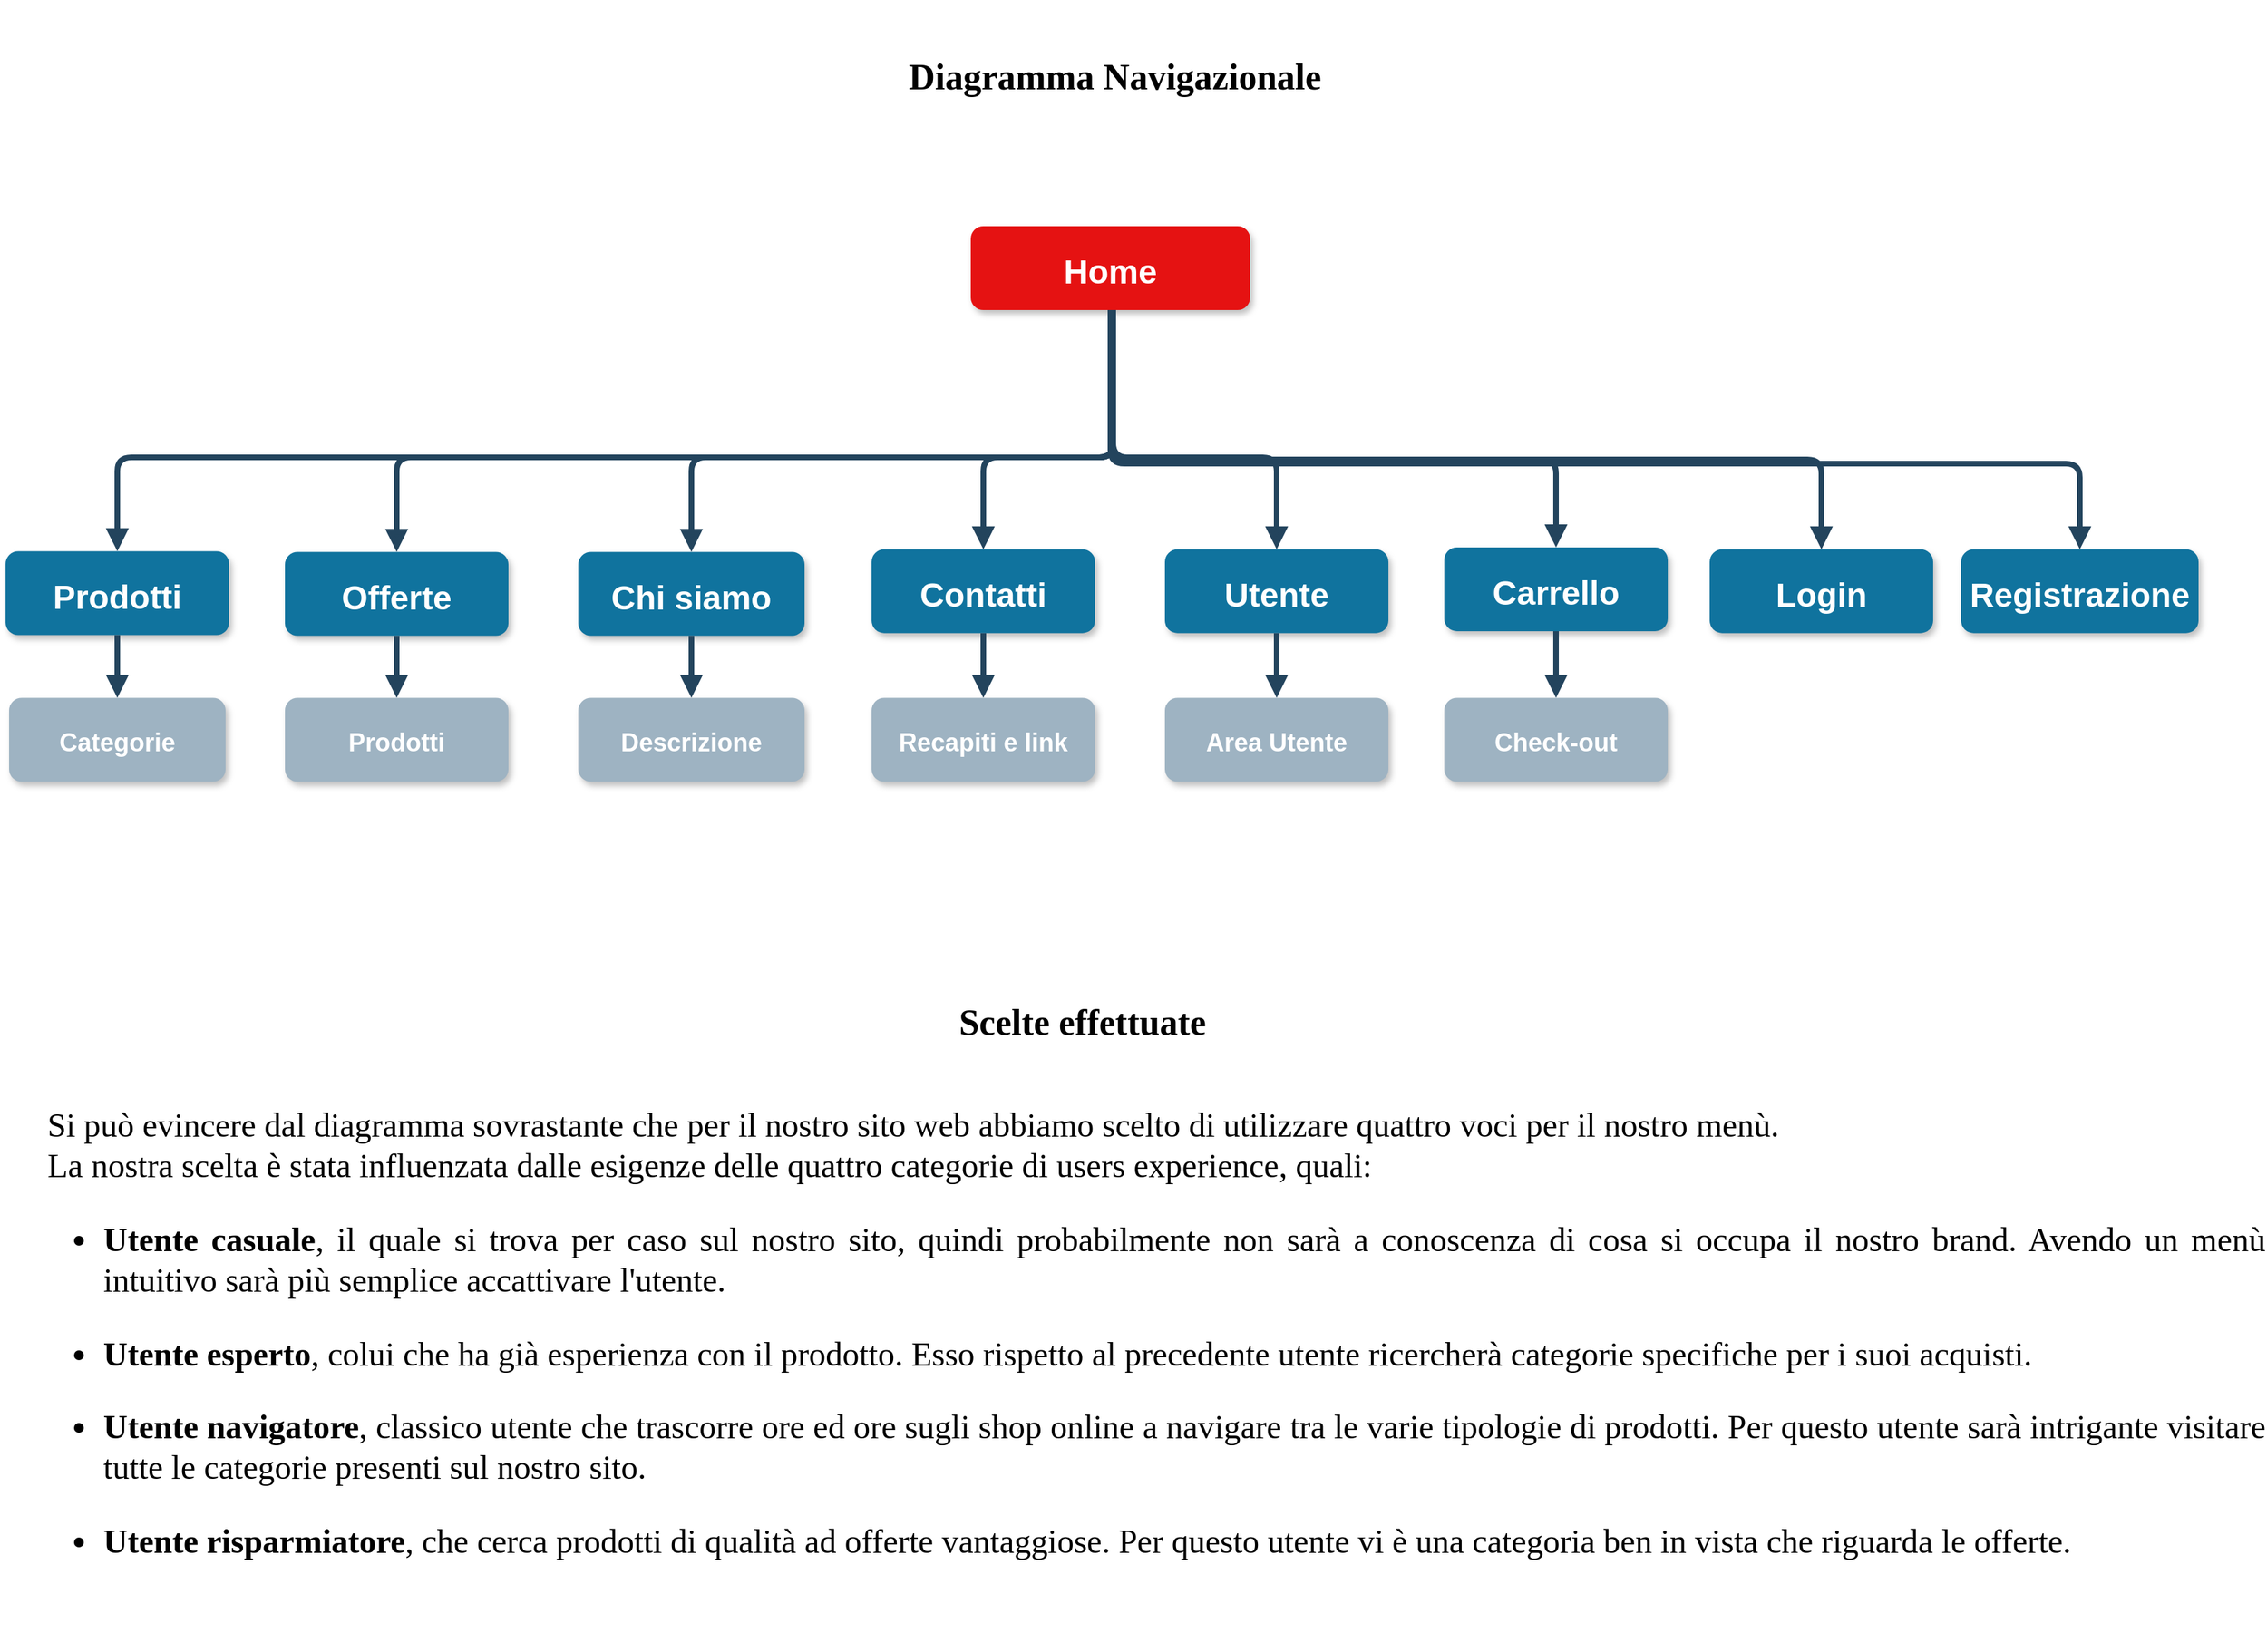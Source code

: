 <mxfile version="12.9.6" type="device"><diagram name="Page-1" id="97916047-d0de-89f5-080d-49f4d83e522f"><mxGraphModel dx="2038" dy="1000" grid="1" gridSize="10" guides="1" tooltips="1" connect="1" arrows="1" fold="1" page="1" pageScale="1.5" pageWidth="1169" pageHeight="827" background="#ffffff" math="0" shadow="0"><root><mxCell id="0"/><mxCell id="1" parent="0"/><mxCell id="2" value="Home" style="rounded=1;fillColor=#e51212;strokeColor=none;shadow=1;gradientColor=none;fontStyle=1;fontColor=#FFFFFF;fontSize=24;" parent="1" vertex="1"><mxGeometry x="783" y="180" width="200" height="60" as="geometry"/></mxCell><mxCell id="8" value="Prodotti" style="rounded=1;fillColor=#10739E;strokeColor=none;shadow=1;gradientColor=none;fontStyle=1;fontColor=#FFFFFF;fontSize=24;" parent="1" vertex="1"><mxGeometry x="92" y="412.75" width="160" height="60" as="geometry"/></mxCell><mxCell id="9" value="Categorie" style="rounded=1;fillColor=#9eb3c2;strokeColor=none;shadow=1;gradientColor=none;fontStyle=1;fontColor=#FFFFFF;fontSize=18;" parent="1" vertex="1"><mxGeometry x="94.5" y="517.75" width="155" height="60" as="geometry"/></mxCell><mxCell id="13" value="Offerte" style="rounded=1;fillColor=#10739E;strokeColor=none;shadow=1;gradientColor=none;fontStyle=1;fontColor=#FFFFFF;fontSize=24;" parent="1" vertex="1"><mxGeometry x="292" y="413.25" width="160" height="60" as="geometry"/></mxCell><mxCell id="14" value="Prodotti" style="rounded=1;fillColor=#9EB3C2;strokeColor=none;shadow=1;gradientColor=none;fontStyle=1;fontColor=#FFFFFF;fontSize=18;" parent="1" vertex="1"><mxGeometry x="292" y="517.75" width="160" height="60" as="geometry"/></mxCell><mxCell id="18" value="Chi siamo" style="rounded=1;fillColor=#10739E;strokeColor=none;shadow=1;gradientColor=none;fontStyle=1;fontColor=#FFFFFF;fontSize=24;" parent="1" vertex="1"><mxGeometry x="502" y="413.25" width="162" height="60" as="geometry"/></mxCell><mxCell id="19" value="Descrizione" style="rounded=1;fillColor=#9EB3C2;strokeColor=none;shadow=1;gradientColor=none;fontStyle=1;fontColor=#FFFFFF;fontSize=18;" parent="1" vertex="1"><mxGeometry x="502" y="517.75" width="162" height="60" as="geometry"/></mxCell><mxCell id="23" value="Contatti" style="rounded=1;fillColor=#10739E;strokeColor=none;shadow=1;gradientColor=none;fontStyle=1;fontColor=#FFFFFF;fontSize=24;" parent="1" vertex="1"><mxGeometry x="712" y="411.37" width="160" height="60" as="geometry"/></mxCell><mxCell id="24" value="Recapiti e link" style="rounded=1;fillColor=#9EB3C2;strokeColor=none;shadow=1;gradientColor=none;fontStyle=1;fontColor=#FFFFFF;fontSize=18;" parent="1" vertex="1"><mxGeometry x="712" y="517.75" width="160" height="60" as="geometry"/></mxCell><mxCell id="34" value="" style="edgeStyle=elbowEdgeStyle;elbow=vertical;strokeWidth=4;endArrow=block;endFill=1;fontStyle=1;strokeColor=#23445D;" parent="1" target="8" edge="1"><mxGeometry x="135" y="-44.5" width="100" height="100" as="geometry"><mxPoint x="885" y="250" as="sourcePoint"/><mxPoint x="235" y="-44.5" as="targetPoint"/><Array as="points"><mxPoint x="665" y="345.5"/></Array></mxGeometry></mxCell><mxCell id="37" value="" style="edgeStyle=elbowEdgeStyle;elbow=vertical;strokeWidth=4;endArrow=block;endFill=1;fontStyle=1;strokeColor=#23445D;entryX=0.5;entryY=0;entryDx=0;entryDy=0;" parent="1" target="23" edge="1"><mxGeometry x="135" y="-44.5" width="100" height="100" as="geometry"><mxPoint x="885" y="260" as="sourcePoint"/><mxPoint x="235" y="-44.5" as="targetPoint"/><Array as="points"><mxPoint x="1085" y="345.5"/></Array></mxGeometry></mxCell><mxCell id="38" value="" style="edgeStyle=elbowEdgeStyle;elbow=vertical;strokeWidth=4;endArrow=block;endFill=1;fontStyle=1;strokeColor=#23445D;" parent="1" source="8" target="9" edge="1"><mxGeometry x="-128" y="-47.25" width="100" height="100" as="geometry"><mxPoint x="-128" y="52.75" as="sourcePoint"/><mxPoint x="-28" y="-47.25" as="targetPoint"/></mxGeometry></mxCell><mxCell id="42" value="" style="edgeStyle=elbowEdgeStyle;elbow=vertical;strokeWidth=4;endArrow=block;endFill=1;fontStyle=1;strokeColor=#23445D;" parent="1" source="13" target="14" edge="1"><mxGeometry x="-190" y="-39.5" width="100" height="100" as="geometry"><mxPoint x="-190" y="60.5" as="sourcePoint"/><mxPoint x="-90" y="-39.5" as="targetPoint"/></mxGeometry></mxCell><mxCell id="46" value="" style="edgeStyle=elbowEdgeStyle;elbow=vertical;strokeWidth=4;endArrow=block;endFill=1;fontStyle=1;strokeColor=#23445D;" parent="1" source="18" target="19" edge="1"><mxGeometry x="-246" y="-47.25" width="100" height="100" as="geometry"><mxPoint x="-246" y="52.75" as="sourcePoint"/><mxPoint x="-146" y="-47.25" as="targetPoint"/></mxGeometry></mxCell><mxCell id="50" value="" style="edgeStyle=elbowEdgeStyle;elbow=vertical;strokeWidth=4;endArrow=block;endFill=1;fontStyle=1;strokeColor=#23445D;" parent="1" source="23" target="24" edge="1"><mxGeometry x="-278" y="-48.63" width="100" height="100" as="geometry"><mxPoint x="-278" y="51.37" as="sourcePoint"/><mxPoint x="-178" y="-48.63" as="targetPoint"/></mxGeometry></mxCell><mxCell id="54" value="" style="edgeStyle=elbowEdgeStyle;elbow=vertical;strokeWidth=4;endArrow=block;endFill=1;fontStyle=1;strokeColor=#23445D;entryX=0.5;entryY=0;entryDx=0;entryDy=0;" parent="1" target="13" edge="1"><mxGeometry x="135" y="-44.5" width="100" height="100" as="geometry"><mxPoint x="885" y="240" as="sourcePoint"/><mxPoint x="235" y="-44.5" as="targetPoint"/><Array as="points"><mxPoint x="765" y="345.5"/></Array></mxGeometry></mxCell><mxCell id="55" value="" style="edgeStyle=elbowEdgeStyle;elbow=vertical;strokeWidth=4;endArrow=block;endFill=1;fontStyle=1;strokeColor=#23445D;" parent="1" target="18" edge="1"><mxGeometry x="135" y="-44.5" width="100" height="100" as="geometry"><mxPoint x="885" y="260" as="sourcePoint"/><mxPoint x="235" y="-44.5" as="targetPoint"/><Array as="points"><mxPoint x="1055" y="345.5"/></Array></mxGeometry></mxCell><mxCell id="lrlO7MndyTKoki1kgo4F-55" value="&lt;h2&gt;&lt;font style=&quot;font-size: 26px&quot;&gt;&amp;nbsp;Diagramma Navigazionale&lt;/font&gt;&lt;/h2&gt;" style="text;html=1;strokeColor=none;fillColor=none;align=center;verticalAlign=middle;whiteSpace=wrap;rounded=0;fontFamily=Georgia;fontSize=24;" parent="1" vertex="1"><mxGeometry x="553" y="50" width="660" height="40" as="geometry"/></mxCell><mxCell id="lrlO7MndyTKoki1kgo4F-70" value="Scelte effettuate" style="text;html=1;strokeColor=none;fillColor=none;align=center;verticalAlign=middle;whiteSpace=wrap;rounded=0;fontFamily=Georgia;fontSize=26;fontStyle=1" parent="1" vertex="1"><mxGeometry x="733" y="730" width="260" height="40" as="geometry"/></mxCell><mxCell id="lrlO7MndyTKoki1kgo4F-71" value="&lt;div style=&quot;text-align: justify&quot;&gt;&lt;span&gt;Si può evincere dal diagramma sovrastante che per il nostro sito web abbiamo scelto di utilizzare quattro voci per il nostro menù.&amp;nbsp;&lt;/span&gt;&lt;/div&gt;&lt;div style=&quot;text-align: justify&quot;&gt;&lt;span&gt;La nostra scelta è stata influenzata dalle esigenze delle quattro categorie di users experience, quali:&amp;nbsp;&lt;/span&gt;&lt;/div&gt;&lt;div style=&quot;text-align: justify&quot;&gt;&lt;ul&gt;&lt;li&gt;&lt;b&gt;Utente casuale&lt;/b&gt;, il quale si trova per caso sul nostro sito, quindi probabilmente non sarà a conoscenza di cosa si occupa il nostro brand. Avendo un menù intuitivo sarà più semplice accattivare l'utente.&lt;/li&gt;&lt;/ul&gt;&lt;ul&gt;&lt;li&gt;&lt;b&gt;Utente esperto&lt;/b&gt;, colui che ha già esperienza con il prodotto. Esso rispetto al precedente utente ricercherà categorie specifiche per i suoi acquisti.&lt;/li&gt;&lt;/ul&gt;&lt;ul&gt;&lt;li&gt;&lt;b&gt;Utente navigatore&lt;/b&gt;, classico utente che trascorre ore ed ore sugli shop online a navigare tra le varie tipologie di prodotti. Per questo utente sarà intrigante visitare tutte le categorie presenti sul nostro sito.&lt;/li&gt;&lt;/ul&gt;&lt;ul&gt;&lt;li&gt;&lt;b&gt;Utente risparmiatore&lt;/b&gt;, che cerca prodotti di qualità ad offerte vantaggiose. Per questo utente vi è una categoria ben in vista che riguarda le offerte.&lt;/li&gt;&lt;/ul&gt;&lt;/div&gt;" style="text;html=1;strokeColor=none;fillColor=none;align=left;verticalAlign=middle;whiteSpace=wrap;rounded=0;fontFamily=Georgia;fontSize=24;" parent="1" vertex="1"><mxGeometry x="120" y="770" width="1590" height="430" as="geometry"/></mxCell><mxCell id="-2jN9EJTLNiseQBgNRD7-56" value="" style="edgeStyle=elbowEdgeStyle;elbow=vertical;strokeWidth=4;endArrow=block;endFill=1;fontStyle=1;strokeColor=#23445D;entryX=0.5;entryY=0;entryDx=0;entryDy=0;" parent="1" target="-2jN9EJTLNiseQBgNRD7-59" edge="1"><mxGeometry x="345" y="-44.5" width="100" height="100" as="geometry"><mxPoint x="885" y="250" as="sourcePoint"/><mxPoint x="1275" y="413" as="targetPoint"/><Array as="points"><mxPoint x="1295" y="345.5"/></Array></mxGeometry></mxCell><mxCell id="-2jN9EJTLNiseQBgNRD7-59" value="Utente" style="rounded=1;fillColor=#10739E;strokeColor=none;shadow=1;gradientColor=none;fontStyle=1;fontColor=#FFFFFF;fontSize=24;" parent="1" vertex="1"><mxGeometry x="922" y="411.37" width="160" height="60" as="geometry"/></mxCell><mxCell id="-2jN9EJTLNiseQBgNRD7-62" value="Area Utente" style="rounded=1;fillColor=#9EB3C2;strokeColor=none;shadow=1;gradientColor=none;fontStyle=1;fontColor=#FFFFFF;fontSize=18;" parent="1" vertex="1"><mxGeometry x="922" y="517.75" width="160" height="60" as="geometry"/></mxCell><mxCell id="-2jN9EJTLNiseQBgNRD7-66" value="Carrello" style="rounded=1;fillColor=#10739E;strokeColor=none;shadow=1;gradientColor=none;fontStyle=1;fontColor=#FFFFFF;fontSize=24;" parent="1" vertex="1"><mxGeometry x="1122" y="409.99" width="160" height="60" as="geometry"/></mxCell><mxCell id="-2jN9EJTLNiseQBgNRD7-67" value="Check-out" style="rounded=1;fillColor=#9EB3C2;strokeColor=none;shadow=1;gradientColor=none;fontStyle=1;fontColor=#FFFFFF;fontSize=18;" parent="1" vertex="1"><mxGeometry x="1122" y="517.75" width="160" height="60" as="geometry"/></mxCell><mxCell id="-2jN9EJTLNiseQBgNRD7-68" value="" style="edgeStyle=elbowEdgeStyle;elbow=vertical;strokeWidth=4;endArrow=block;endFill=1;fontStyle=1;strokeColor=#23445D;entryX=0.5;entryY=0;entryDx=0;entryDy=0;exitX=0.5;exitY=1;exitDx=0;exitDy=0;" parent="1" source="-2jN9EJTLNiseQBgNRD7-66" target="-2jN9EJTLNiseQBgNRD7-67" edge="1"><mxGeometry x="-76" y="-40.01" width="100" height="100" as="geometry"><mxPoint x="994" y="479.99" as="sourcePoint"/><mxPoint x="994" y="517.24" as="targetPoint"/></mxGeometry></mxCell><mxCell id="-2jN9EJTLNiseQBgNRD7-71" value="" style="edgeStyle=elbowEdgeStyle;elbow=vertical;strokeWidth=4;endArrow=block;endFill=1;fontStyle=1;strokeColor=#23445D;entryX=0.5;entryY=0;entryDx=0;entryDy=0;" parent="1" target="-2jN9EJTLNiseQBgNRD7-66" edge="1"><mxGeometry x="555" y="-42.62" width="100" height="100" as="geometry"><mxPoint x="885" y="252" as="sourcePoint"/><mxPoint x="1455" y="413.25" as="targetPoint"/><Array as="points"><mxPoint x="1165" y="347"/></Array></mxGeometry></mxCell><mxCell id="RgKOgxbaUXSFofi_gRAm-55" value="" style="edgeStyle=elbowEdgeStyle;elbow=vertical;strokeWidth=4;endArrow=block;endFill=1;fontStyle=1;strokeColor=#23445D;entryX=0.5;entryY=0;entryDx=0;entryDy=0;exitX=0.5;exitY=1;exitDx=0;exitDy=0;" edge="1" parent="1" source="-2jN9EJTLNiseQBgNRD7-59" target="-2jN9EJTLNiseQBgNRD7-62"><mxGeometry x="-66" y="-30.01" width="100" height="100" as="geometry"><mxPoint x="1212" y="479.99" as="sourcePoint"/><mxPoint x="1212" y="527.75" as="targetPoint"/></mxGeometry></mxCell><mxCell id="RgKOgxbaUXSFofi_gRAm-56" value="" style="edgeStyle=elbowEdgeStyle;elbow=vertical;strokeWidth=4;endArrow=block;endFill=1;fontStyle=1;strokeColor=#23445D;exitX=0.5;exitY=1;exitDx=0;exitDy=0;entryX=0.5;entryY=0;entryDx=0;entryDy=0;" edge="1" parent="1" source="2" target="RgKOgxbaUXSFofi_gRAm-57"><mxGeometry x="742.5" y="-42.62" width="100" height="100" as="geometry"><mxPoint x="880" y="240" as="sourcePoint"/><mxPoint x="1448" y="420" as="targetPoint"/><Array as="points"><mxPoint x="1352.5" y="347"/></Array></mxGeometry></mxCell><mxCell id="RgKOgxbaUXSFofi_gRAm-57" value="Login" style="rounded=1;fillColor=#10739E;strokeColor=none;shadow=1;gradientColor=none;fontStyle=1;fontColor=#FFFFFF;fontSize=24;" vertex="1" parent="1"><mxGeometry x="1312" y="411.37" width="160" height="60" as="geometry"/></mxCell><mxCell id="RgKOgxbaUXSFofi_gRAm-58" value="Registrazione" style="rounded=1;fillColor=#10739E;strokeColor=none;shadow=1;gradientColor=none;fontStyle=1;fontColor=#FFFFFF;fontSize=24;" vertex="1" parent="1"><mxGeometry x="1492" y="411.37" width="170" height="60" as="geometry"/></mxCell><mxCell id="RgKOgxbaUXSFofi_gRAm-59" value="" style="edgeStyle=elbowEdgeStyle;elbow=vertical;strokeWidth=4;endArrow=block;endFill=1;fontStyle=1;strokeColor=#23445D;exitX=0.5;exitY=1;exitDx=0;exitDy=0;entryX=0.5;entryY=0;entryDx=0;entryDy=0;" edge="1" parent="1" source="2" target="RgKOgxbaUXSFofi_gRAm-58"><mxGeometry x="752.5" y="-32.62" width="100" height="100" as="geometry"><mxPoint x="893" y="250" as="sourcePoint"/><mxPoint x="1460" y="421.37" as="targetPoint"/><Array as="points"><mxPoint x="1260" y="350"/></Array></mxGeometry></mxCell></root></mxGraphModel></diagram></mxfile>